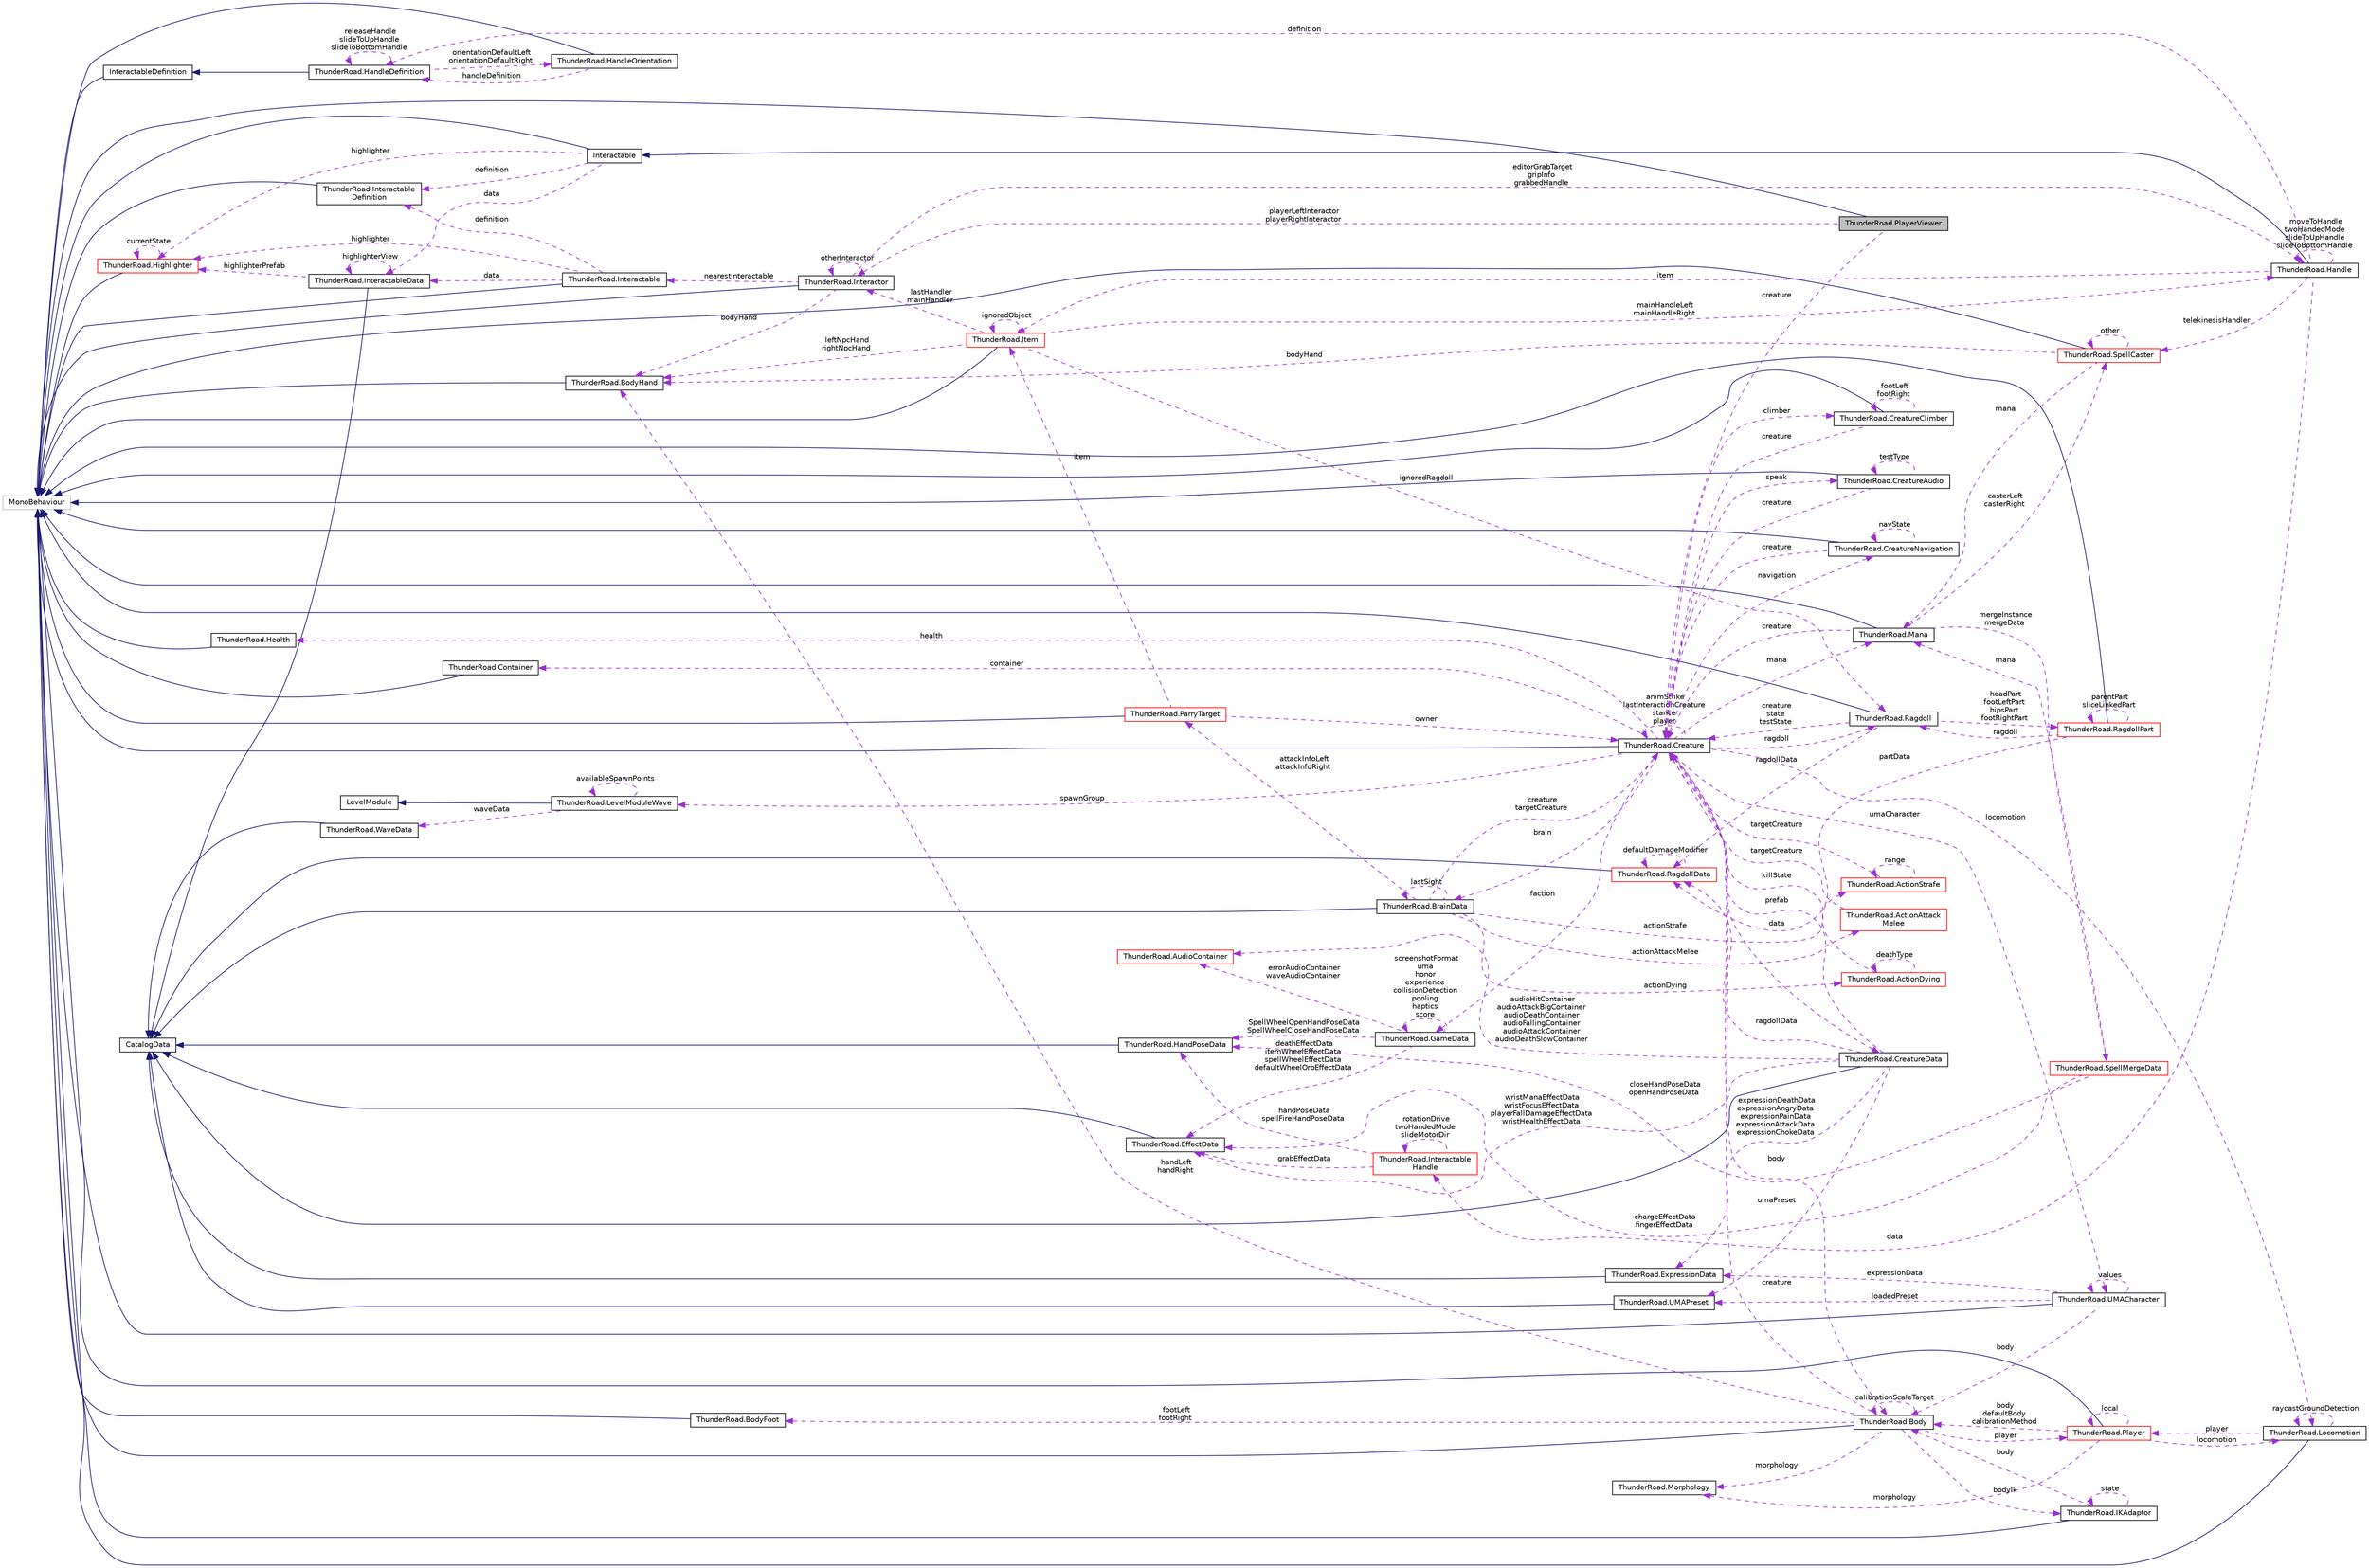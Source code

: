 digraph "ThunderRoad.PlayerViewer"
{
 // LATEX_PDF_SIZE
  edge [fontname="Helvetica",fontsize="10",labelfontname="Helvetica",labelfontsize="10"];
  node [fontname="Helvetica",fontsize="10",shape=record];
  rankdir="LR";
  Node1 [label="ThunderRoad.PlayerViewer",height=0.2,width=0.4,color="black", fillcolor="grey75", style="filled", fontcolor="black",tooltip="Class PlayerViewer. Implements the UnityEngine.MonoBehaviour"];
  Node2 -> Node1 [dir="back",color="midnightblue",fontsize="10",style="solid",fontname="Helvetica"];
  Node2 [label="MonoBehaviour",height=0.2,width=0.4,color="grey75", fillcolor="white", style="filled",tooltip=" "];
  Node3 -> Node1 [dir="back",color="darkorchid3",fontsize="10",style="dashed",label=" playerLeftInteractor\nplayerRightInteractor" ,fontname="Helvetica"];
  Node3 [label="ThunderRoad.Interactor",height=0.2,width=0.4,color="black", fillcolor="white", style="filled",URL="$class_thunder_road_1_1_interactor.html",tooltip="Class Interactor. Implements the UnityEngine.MonoBehaviour"];
  Node2 -> Node3 [dir="back",color="midnightblue",fontsize="10",style="solid",fontname="Helvetica"];
  Node3 -> Node3 [dir="back",color="darkorchid3",fontsize="10",style="dashed",label=" otherInteractor" ,fontname="Helvetica"];
  Node4 -> Node3 [dir="back",color="darkorchid3",fontsize="10",style="dashed",label=" editorGrabTarget\ngripInfo\ngrabbedHandle" ,fontname="Helvetica"];
  Node4 [label="ThunderRoad.Handle",height=0.2,width=0.4,color="black", fillcolor="white", style="filled",URL="$class_thunder_road_1_1_handle.html",tooltip="Class Handle. Implements the ThunderRoad.Interactable"];
  Node5 -> Node4 [dir="back",color="midnightblue",fontsize="10",style="solid",fontname="Helvetica"];
  Node5 [label="Interactable",height=0.2,width=0.4,color="black", fillcolor="white", style="filled",URL="$class_thunder_road_1_1_interactable.html",tooltip="Class Interactable. Implements the UnityEngine.MonoBehaviour"];
  Node2 -> Node5 [dir="back",color="midnightblue",fontsize="10",style="solid",fontname="Helvetica"];
  Node6 -> Node5 [dir="back",color="darkorchid3",fontsize="10",style="dashed",label=" highlighter" ,fontname="Helvetica"];
  Node6 [label="ThunderRoad.Highlighter",height=0.2,width=0.4,color="red", fillcolor="white", style="filled",URL="$class_thunder_road_1_1_highlighter.html",tooltip="Class Highlighter. Implements the UnityEngine.MonoBehaviour"];
  Node2 -> Node6 [dir="back",color="midnightblue",fontsize="10",style="solid",fontname="Helvetica"];
  Node6 -> Node6 [dir="back",color="darkorchid3",fontsize="10",style="dashed",label=" currentState" ,fontname="Helvetica"];
  Node9 -> Node5 [dir="back",color="darkorchid3",fontsize="10",style="dashed",label=" data" ,fontname="Helvetica"];
  Node9 [label="ThunderRoad.InteractableData",height=0.2,width=0.4,color="black", fillcolor="white", style="filled",URL="$class_thunder_road_1_1_interactable_data.html",tooltip="Class InteractableData. Implements the ThunderRoad.CatalogData"];
  Node10 -> Node9 [dir="back",color="midnightblue",fontsize="10",style="solid",fontname="Helvetica"];
  Node10 [label="CatalogData",height=0.2,width=0.4,color="black", fillcolor="white", style="filled",URL="$class_thunder_road_1_1_catalog_data.html",tooltip="Class CatalogData."];
  Node6 -> Node9 [dir="back",color="darkorchid3",fontsize="10",style="dashed",label=" highlighterPrefab" ,fontname="Helvetica"];
  Node9 -> Node9 [dir="back",color="darkorchid3",fontsize="10",style="dashed",label=" highlighterView" ,fontname="Helvetica"];
  Node11 -> Node5 [dir="back",color="darkorchid3",fontsize="10",style="dashed",label=" definition" ,fontname="Helvetica"];
  Node11 [label="ThunderRoad.Interactable\lDefinition",height=0.2,width=0.4,color="black", fillcolor="white", style="filled",URL="$class_thunder_road_1_1_interactable_definition.html",tooltip="Class InteractableDefinition. Implements the UnityEngine.MonoBehaviour"];
  Node2 -> Node11 [dir="back",color="midnightblue",fontsize="10",style="solid",fontname="Helvetica"];
  Node12 -> Node4 [dir="back",color="darkorchid3",fontsize="10",style="dashed",label=" definition" ,fontname="Helvetica"];
  Node12 [label="ThunderRoad.HandleDefinition",height=0.2,width=0.4,color="black", fillcolor="white", style="filled",URL="$class_thunder_road_1_1_handle_definition.html",tooltip="Class HandleDefinition. Implements the ThunderRoad.InteractableDefinition"];
  Node13 -> Node12 [dir="back",color="midnightblue",fontsize="10",style="solid",fontname="Helvetica"];
  Node13 [label="InteractableDefinition",height=0.2,width=0.4,color="black", fillcolor="white", style="filled",URL="$class_thunder_road_1_1_interactable_definition.html",tooltip="Class InteractableDefinition. Implements the UnityEngine.MonoBehaviour"];
  Node2 -> Node13 [dir="back",color="midnightblue",fontsize="10",style="solid",fontname="Helvetica"];
  Node14 -> Node12 [dir="back",color="darkorchid3",fontsize="10",style="dashed",label=" orientationDefaultLeft\norientationDefaultRight" ,fontname="Helvetica"];
  Node14 [label="ThunderRoad.HandleOrientation",height=0.2,width=0.4,color="black", fillcolor="white", style="filled",URL="$class_thunder_road_1_1_handle_orientation.html",tooltip="Class HandleOrientation. Implements the UnityEngine.MonoBehaviour"];
  Node2 -> Node14 [dir="back",color="midnightblue",fontsize="10",style="solid",fontname="Helvetica"];
  Node12 -> Node14 [dir="back",color="darkorchid3",fontsize="10",style="dashed",label=" handleDefinition" ,fontname="Helvetica"];
  Node12 -> Node12 [dir="back",color="darkorchid3",fontsize="10",style="dashed",label=" releaseHandle\nslideToUpHandle\nslideToBottomHandle" ,fontname="Helvetica"];
  Node15 -> Node4 [dir="back",color="darkorchid3",fontsize="10",style="dashed",label=" data" ,fontname="Helvetica"];
  Node15 [label="ThunderRoad.Interactable\lHandle",height=0.2,width=0.4,color="red", fillcolor="white", style="filled",URL="$class_thunder_road_1_1_interactable_handle.html",tooltip="Class InteractableHandle. Implements the ThunderRoad.InteractableData"];
  Node17 -> Node15 [dir="back",color="darkorchid3",fontsize="10",style="dashed",label=" grabEffectData" ,fontname="Helvetica"];
  Node17 [label="ThunderRoad.EffectData",height=0.2,width=0.4,color="black", fillcolor="white", style="filled",URL="$class_thunder_road_1_1_effect_data.html",tooltip="Class EffectData. Implements the ThunderRoad.CatalogData"];
  Node10 -> Node17 [dir="back",color="midnightblue",fontsize="10",style="solid",fontname="Helvetica"];
  Node15 -> Node15 [dir="back",color="darkorchid3",fontsize="10",style="dashed",label=" rotationDrive\ntwoHandedMode\nslideMotorDir" ,fontname="Helvetica"];
  Node18 -> Node15 [dir="back",color="darkorchid3",fontsize="10",style="dashed",label=" handPoseData\nspellFireHandPoseData" ,fontname="Helvetica"];
  Node18 [label="ThunderRoad.HandPoseData",height=0.2,width=0.4,color="black", fillcolor="white", style="filled",URL="$class_thunder_road_1_1_hand_pose_data.html",tooltip="Class HandPoseData. Implements the ThunderRoad.CatalogData"];
  Node10 -> Node18 [dir="back",color="midnightblue",fontsize="10",style="solid",fontname="Helvetica"];
  Node19 -> Node4 [dir="back",color="darkorchid3",fontsize="10",style="dashed",label=" telekinesisHandler" ,fontname="Helvetica"];
  Node19 [label="ThunderRoad.SpellCaster",height=0.2,width=0.4,color="red", fillcolor="white", style="filled",URL="$class_thunder_road_1_1_spell_caster.html",tooltip="Class SpellCaster. Implements the UnityEngine.MonoBehaviour"];
  Node2 -> Node19 [dir="back",color="midnightblue",fontsize="10",style="solid",fontname="Helvetica"];
  Node19 -> Node19 [dir="back",color="darkorchid3",fontsize="10",style="dashed",label=" other" ,fontname="Helvetica"];
  Node26 -> Node19 [dir="back",color="darkorchid3",fontsize="10",style="dashed",label=" mana" ,fontname="Helvetica"];
  Node26 [label="ThunderRoad.Mana",height=0.2,width=0.4,color="black", fillcolor="white", style="filled",URL="$class_thunder_road_1_1_mana.html",tooltip="Class Mana. Implements the UnityEngine.MonoBehaviour"];
  Node2 -> Node26 [dir="back",color="midnightblue",fontsize="10",style="solid",fontname="Helvetica"];
  Node27 -> Node26 [dir="back",color="darkorchid3",fontsize="10",style="dashed",label=" mergeInstance\nmergeData" ,fontname="Helvetica"];
  Node27 [label="ThunderRoad.SpellMergeData",height=0.2,width=0.4,color="red", fillcolor="white", style="filled",URL="$class_thunder_road_1_1_spell_merge_data.html",tooltip="Class SpellMergeData. Implements the ThunderRoad.SpellData"];
  Node17 -> Node27 [dir="back",color="darkorchid3",fontsize="10",style="dashed",label=" chargeEffectData\nfingerEffectData" ,fontname="Helvetica"];
  Node18 -> Node27 [dir="back",color="darkorchid3",fontsize="10",style="dashed",label=" closeHandPoseData\nopenHandPoseData" ,fontname="Helvetica"];
  Node26 -> Node27 [dir="back",color="darkorchid3",fontsize="10",style="dashed",label=" mana" ,fontname="Helvetica"];
  Node19 -> Node26 [dir="back",color="darkorchid3",fontsize="10",style="dashed",label=" casterLeft\ncasterRight" ,fontname="Helvetica"];
  Node28 -> Node26 [dir="back",color="darkorchid3",fontsize="10",style="dashed",label=" creature" ,fontname="Helvetica"];
  Node28 [label="ThunderRoad.Creature",height=0.2,width=0.4,color="black", fillcolor="white", style="filled",URL="$class_thunder_road_1_1_creature.html",tooltip="Class Creature. Implements the UnityEngine.MonoBehaviour"];
  Node2 -> Node28 [dir="back",color="midnightblue",fontsize="10",style="solid",fontname="Helvetica"];
  Node29 -> Node28 [dir="back",color="darkorchid3",fontsize="10",style="dashed",label=" climber" ,fontname="Helvetica"];
  Node29 [label="ThunderRoad.CreatureClimber",height=0.2,width=0.4,color="black", fillcolor="white", style="filled",URL="$class_thunder_road_1_1_creature_climber.html",tooltip="Class CreatureClimber. Implements the UnityEngine.MonoBehaviour"];
  Node2 -> Node29 [dir="back",color="midnightblue",fontsize="10",style="solid",fontname="Helvetica"];
  Node29 -> Node29 [dir="back",color="darkorchid3",fontsize="10",style="dashed",label=" footLeft\nfootRight" ,fontname="Helvetica"];
  Node28 -> Node29 [dir="back",color="darkorchid3",fontsize="10",style="dashed",label=" creature" ,fontname="Helvetica"];
  Node30 -> Node28 [dir="back",color="darkorchid3",fontsize="10",style="dashed",label=" health" ,fontname="Helvetica"];
  Node30 [label="ThunderRoad.Health",height=0.2,width=0.4,color="black", fillcolor="white", style="filled",URL="$class_thunder_road_1_1_health.html",tooltip="Class Health. Implements the UnityEngine.MonoBehaviour"];
  Node2 -> Node30 [dir="back",color="midnightblue",fontsize="10",style="solid",fontname="Helvetica"];
  Node31 -> Node28 [dir="back",color="darkorchid3",fontsize="10",style="dashed",label=" faction" ,fontname="Helvetica"];
  Node31 [label="ThunderRoad.GameData",height=0.2,width=0.4,color="black", fillcolor="white", style="filled",URL="$class_thunder_road_1_1_game_data.html",tooltip="Class GameData."];
  Node31 -> Node31 [dir="back",color="darkorchid3",fontsize="10",style="dashed",label=" screenshotFormat\numa\nhonor\nexperience\ncollisionDetection\npooling\nhaptics\nscore" ,fontname="Helvetica"];
  Node17 -> Node31 [dir="back",color="darkorchid3",fontsize="10",style="dashed",label=" deathEffectData\nitemWheelEffectData\nspellWheelEffectData\ndefaultWheelOrbEffectData" ,fontname="Helvetica"];
  Node18 -> Node31 [dir="back",color="darkorchid3",fontsize="10",style="dashed",label=" SpellWheelOpenHandPoseData\nSpellWheelCloseHandPoseData" ,fontname="Helvetica"];
  Node24 -> Node31 [dir="back",color="darkorchid3",fontsize="10",style="dashed",label=" errorAudioContainer\nwaveAudioContainer" ,fontname="Helvetica"];
  Node24 [label="ThunderRoad.AudioContainer",height=0.2,width=0.4,color="red", fillcolor="white", style="filled",URL="$class_thunder_road_1_1_audio_container.html",tooltip="Class AudioContainer. Implements the UnityEngine.ScriptableObject"];
  Node32 -> Node28 [dir="back",color="darkorchid3",fontsize="10",style="dashed",label=" spawnGroup" ,fontname="Helvetica"];
  Node32 [label="ThunderRoad.LevelModuleWave",height=0.2,width=0.4,color="black", fillcolor="white", style="filled",URL="$class_thunder_road_1_1_level_module_wave.html",tooltip="Class LevelModuleWave. Implements the ThunderRoad.LevelModule"];
  Node33 -> Node32 [dir="back",color="midnightblue",fontsize="10",style="solid",fontname="Helvetica"];
  Node33 [label="LevelModule",height=0.2,width=0.4,color="black", fillcolor="white", style="filled",URL="$class_thunder_road_1_1_level_module.html",tooltip="Class LevelModule."];
  Node32 -> Node32 [dir="back",color="darkorchid3",fontsize="10",style="dashed",label=" availableSpawnPoints" ,fontname="Helvetica"];
  Node34 -> Node32 [dir="back",color="darkorchid3",fontsize="10",style="dashed",label=" waveData" ,fontname="Helvetica"];
  Node34 [label="ThunderRoad.WaveData",height=0.2,width=0.4,color="black", fillcolor="white", style="filled",URL="$class_thunder_road_1_1_wave_data.html",tooltip="Class WaveData. Implements the ThunderRoad.CatalogData"];
  Node10 -> Node34 [dir="back",color="midnightblue",fontsize="10",style="solid",fontname="Helvetica"];
  Node35 -> Node28 [dir="back",color="darkorchid3",fontsize="10",style="dashed",label=" data" ,fontname="Helvetica"];
  Node35 [label="ThunderRoad.CreatureData",height=0.2,width=0.4,color="black", fillcolor="white", style="filled",URL="$class_thunder_road_1_1_creature_data.html",tooltip="Class CreatureData. Implements the ThunderRoad.CatalogData"];
  Node10 -> Node35 [dir="back",color="midnightblue",fontsize="10",style="solid",fontname="Helvetica"];
  Node36 -> Node35 [dir="back",color="darkorchid3",fontsize="10",style="dashed",label=" ragdollData" ,fontname="Helvetica"];
  Node36 [label="ThunderRoad.RagdollData",height=0.2,width=0.4,color="red", fillcolor="white", style="filled",URL="$class_thunder_road_1_1_ragdoll_data.html",tooltip="Class RagdollData. Implements the ThunderRoad.CatalogData"];
  Node10 -> Node36 [dir="back",color="midnightblue",fontsize="10",style="solid",fontname="Helvetica"];
  Node36 -> Node36 [dir="back",color="darkorchid3",fontsize="10",style="dashed",label=" defaultDamageModifier" ,fontname="Helvetica"];
  Node17 -> Node35 [dir="back",color="darkorchid3",fontsize="10",style="dashed",label=" wristManaEffectData\nwristFocusEffectData\nplayerFallDamageEffectData\nwristHealthEffectData" ,fontname="Helvetica"];
  Node38 -> Node35 [dir="back",color="darkorchid3",fontsize="10",style="dashed",label=" umaPreset" ,fontname="Helvetica"];
  Node38 [label="ThunderRoad.UMAPreset",height=0.2,width=0.4,color="black", fillcolor="white", style="filled",URL="$class_thunder_road_1_1_u_m_a_preset.html",tooltip="Class UMAPreset. Implements the ThunderRoad.CatalogData"];
  Node10 -> Node38 [dir="back",color="midnightblue",fontsize="10",style="solid",fontname="Helvetica"];
  Node24 -> Node35 [dir="back",color="darkorchid3",fontsize="10",style="dashed",label=" audioHitContainer\naudioAttackBigContainer\naudioDeathContainer\naudioFallingContainer\naudioAttackContainer\naudioDeathSlowContainer" ,fontname="Helvetica"];
  Node39 -> Node35 [dir="back",color="darkorchid3",fontsize="10",style="dashed",label=" expressionDeathData\nexpressionAngryData\nexpressionPainData\nexpressionAttackData\nexpressionChokeData" ,fontname="Helvetica"];
  Node39 [label="ThunderRoad.ExpressionData",height=0.2,width=0.4,color="black", fillcolor="white", style="filled",URL="$class_thunder_road_1_1_expression_data.html",tooltip="Class ExpressionData. Implements the ThunderRoad.CatalogData"];
  Node10 -> Node39 [dir="back",color="midnightblue",fontsize="10",style="solid",fontname="Helvetica"];
  Node28 -> Node35 [dir="back",color="darkorchid3",fontsize="10",style="dashed",label=" prefab" ,fontname="Helvetica"];
  Node40 -> Node28 [dir="back",color="darkorchid3",fontsize="10",style="dashed",label=" locomotion" ,fontname="Helvetica"];
  Node40 [label="ThunderRoad.Locomotion",height=0.2,width=0.4,color="black", fillcolor="white", style="filled",URL="$class_thunder_road_1_1_locomotion.html",tooltip="Class Locomotion. Implements the UnityEngine.MonoBehaviour"];
  Node2 -> Node40 [dir="back",color="midnightblue",fontsize="10",style="solid",fontname="Helvetica"];
  Node41 -> Node40 [dir="back",color="darkorchid3",fontsize="10",style="dashed",label=" player" ,fontname="Helvetica"];
  Node41 [label="ThunderRoad.Player",height=0.2,width=0.4,color="red", fillcolor="white", style="filled",URL="$class_thunder_road_1_1_player.html",tooltip="Class Player. Implements the UnityEngine.MonoBehaviour"];
  Node2 -> Node41 [dir="back",color="midnightblue",fontsize="10",style="solid",fontname="Helvetica"];
  Node41 -> Node41 [dir="back",color="darkorchid3",fontsize="10",style="dashed",label=" local" ,fontname="Helvetica"];
  Node74 -> Node41 [dir="back",color="darkorchid3",fontsize="10",style="dashed",label=" morphology" ,fontname="Helvetica"];
  Node74 [label="ThunderRoad.Morphology",height=0.2,width=0.4,color="black", fillcolor="white", style="filled",URL="$class_thunder_road_1_1_morphology.html",tooltip="Class Morphology."];
  Node40 -> Node41 [dir="back",color="darkorchid3",fontsize="10",style="dashed",label=" locomotion" ,fontname="Helvetica"];
  Node76 -> Node41 [dir="back",color="darkorchid3",fontsize="10",style="dashed",label=" body\ndefaultBody\ncalibrationMethod" ,fontname="Helvetica"];
  Node76 [label="ThunderRoad.Body",height=0.2,width=0.4,color="black", fillcolor="white", style="filled",URL="$class_thunder_road_1_1_body.html",tooltip="Class Body. Implements the UnityEngine.MonoBehaviour"];
  Node2 -> Node76 [dir="back",color="midnightblue",fontsize="10",style="solid",fontname="Helvetica"];
  Node41 -> Node76 [dir="back",color="darkorchid3",fontsize="10",style="dashed",label=" player" ,fontname="Helvetica"];
  Node74 -> Node76 [dir="back",color="darkorchid3",fontsize="10",style="dashed",label=" morphology" ,fontname="Helvetica"];
  Node77 -> Node76 [dir="back",color="darkorchid3",fontsize="10",style="dashed",label=" bodyIk" ,fontname="Helvetica"];
  Node77 [label="ThunderRoad.IKAdaptor",height=0.2,width=0.4,color="black", fillcolor="white", style="filled",URL="$class_thunder_road_1_1_i_k_adaptor.html",tooltip="Class IKAdaptor. Implements the UnityEngine.MonoBehaviour"];
  Node2 -> Node77 [dir="back",color="midnightblue",fontsize="10",style="solid",fontname="Helvetica"];
  Node77 -> Node77 [dir="back",color="darkorchid3",fontsize="10",style="dashed",label=" state" ,fontname="Helvetica"];
  Node76 -> Node77 [dir="back",color="darkorchid3",fontsize="10",style="dashed",label=" body" ,fontname="Helvetica"];
  Node76 -> Node76 [dir="back",color="darkorchid3",fontsize="10",style="dashed",label=" calibrationScaleTarget" ,fontname="Helvetica"];
  Node28 -> Node76 [dir="back",color="darkorchid3",fontsize="10",style="dashed",label=" creature" ,fontname="Helvetica"];
  Node67 -> Node76 [dir="back",color="darkorchid3",fontsize="10",style="dashed",label=" handLeft\nhandRight" ,fontname="Helvetica"];
  Node67 [label="ThunderRoad.BodyHand",height=0.2,width=0.4,color="black", fillcolor="white", style="filled",URL="$class_thunder_road_1_1_body_hand.html",tooltip="Class BodyHand. Implements the UnityEngine.MonoBehaviour"];
  Node2 -> Node67 [dir="back",color="midnightblue",fontsize="10",style="solid",fontname="Helvetica"];
  Node78 -> Node76 [dir="back",color="darkorchid3",fontsize="10",style="dashed",label=" footLeft\nfootRight" ,fontname="Helvetica"];
  Node78 [label="ThunderRoad.BodyFoot",height=0.2,width=0.4,color="black", fillcolor="white", style="filled",URL="$class_thunder_road_1_1_body_foot.html",tooltip="Class BodyFoot. Implements the UnityEngine.MonoBehaviour"];
  Node2 -> Node78 [dir="back",color="midnightblue",fontsize="10",style="solid",fontname="Helvetica"];
  Node40 -> Node40 [dir="back",color="darkorchid3",fontsize="10",style="dashed",label=" raycastGroundDetection" ,fontname="Helvetica"];
  Node46 -> Node28 [dir="back",color="darkorchid3",fontsize="10",style="dashed",label=" ragdoll" ,fontname="Helvetica"];
  Node46 [label="ThunderRoad.Ragdoll",height=0.2,width=0.4,color="black", fillcolor="white", style="filled",URL="$class_thunder_road_1_1_ragdoll.html",tooltip="Class Ragdoll. Implements the UnityEngine.MonoBehaviour"];
  Node2 -> Node46 [dir="back",color="midnightblue",fontsize="10",style="solid",fontname="Helvetica"];
  Node36 -> Node46 [dir="back",color="darkorchid3",fontsize="10",style="dashed",label=" ragdollData" ,fontname="Helvetica"];
  Node47 -> Node46 [dir="back",color="darkorchid3",fontsize="10",style="dashed",label=" headPart\nfootLeftPart\nhipsPart\nfootRightPart" ,fontname="Helvetica"];
  Node47 [label="ThunderRoad.RagdollPart",height=0.2,width=0.4,color="red", fillcolor="white", style="filled",URL="$class_thunder_road_1_1_ragdoll_part.html",tooltip="Class RagdollPart. Implements the UnityEngine.MonoBehaviour"];
  Node2 -> Node47 [dir="back",color="midnightblue",fontsize="10",style="solid",fontname="Helvetica"];
  Node36 -> Node47 [dir="back",color="darkorchid3",fontsize="10",style="dashed",label=" partData" ,fontname="Helvetica"];
  Node47 -> Node47 [dir="back",color="darkorchid3",fontsize="10",style="dashed",label=" parentPart\nsliceLinkedPart" ,fontname="Helvetica"];
  Node46 -> Node47 [dir="back",color="darkorchid3",fontsize="10",style="dashed",label=" ragdoll" ,fontname="Helvetica"];
  Node28 -> Node46 [dir="back",color="darkorchid3",fontsize="10",style="dashed",label=" creature\nstate\ntestState" ,fontname="Helvetica"];
  Node76 -> Node28 [dir="back",color="darkorchid3",fontsize="10",style="dashed",label=" body" ,fontname="Helvetica"];
  Node80 -> Node28 [dir="back",color="darkorchid3",fontsize="10",style="dashed",label=" speak" ,fontname="Helvetica"];
  Node80 [label="ThunderRoad.CreatureAudio",height=0.2,width=0.4,color="black", fillcolor="white", style="filled",URL="$class_thunder_road_1_1_creature_audio.html",tooltip="Class CreatureAudio. Implements the UnityEngine.MonoBehaviour"];
  Node2 -> Node80 [dir="back",color="midnightblue",fontsize="10",style="solid",fontname="Helvetica"];
  Node80 -> Node80 [dir="back",color="darkorchid3",fontsize="10",style="dashed",label=" testType" ,fontname="Helvetica"];
  Node28 -> Node80 [dir="back",color="darkorchid3",fontsize="10",style="dashed",label=" creature" ,fontname="Helvetica"];
  Node28 -> Node28 [dir="back",color="darkorchid3",fontsize="10",style="dashed",label=" animStrike\nlastInteractionCreature\nstance\nplayer" ,fontname="Helvetica"];
  Node26 -> Node28 [dir="back",color="darkorchid3",fontsize="10",style="dashed",label=" mana" ,fontname="Helvetica"];
  Node81 -> Node28 [dir="back",color="darkorchid3",fontsize="10",style="dashed",label=" umaCharacter" ,fontname="Helvetica"];
  Node81 [label="ThunderRoad.UMACharacter",height=0.2,width=0.4,color="black", fillcolor="white", style="filled",URL="$class_thunder_road_1_1_u_m_a_character.html",tooltip="Class UMACharacter. Implements the UnityEngine.MonoBehaviour"];
  Node2 -> Node81 [dir="back",color="midnightblue",fontsize="10",style="solid",fontname="Helvetica"];
  Node38 -> Node81 [dir="back",color="darkorchid3",fontsize="10",style="dashed",label=" loadedPreset" ,fontname="Helvetica"];
  Node76 -> Node81 [dir="back",color="darkorchid3",fontsize="10",style="dashed",label=" body" ,fontname="Helvetica"];
  Node39 -> Node81 [dir="back",color="darkorchid3",fontsize="10",style="dashed",label=" expressionData" ,fontname="Helvetica"];
  Node81 -> Node81 [dir="back",color="darkorchid3",fontsize="10",style="dashed",label=" values" ,fontname="Helvetica"];
  Node82 -> Node28 [dir="back",color="darkorchid3",fontsize="10",style="dashed",label=" container" ,fontname="Helvetica"];
  Node82 [label="ThunderRoad.Container",height=0.2,width=0.4,color="black", fillcolor="white", style="filled",URL="$class_thunder_road_1_1_container.html",tooltip="Class Container. Implements the UnityEngine.MonoBehaviour"];
  Node2 -> Node82 [dir="back",color="midnightblue",fontsize="10",style="solid",fontname="Helvetica"];
  Node83 -> Node28 [dir="back",color="darkorchid3",fontsize="10",style="dashed",label=" brain" ,fontname="Helvetica"];
  Node83 [label="ThunderRoad.BrainData",height=0.2,width=0.4,color="black", fillcolor="white", style="filled",URL="$class_thunder_road_1_1_brain_data.html",tooltip="Class BrainData. Implements the ThunderRoad.CatalogData"];
  Node10 -> Node83 [dir="back",color="midnightblue",fontsize="10",style="solid",fontname="Helvetica"];
  Node84 -> Node83 [dir="back",color="darkorchid3",fontsize="10",style="dashed",label=" actionDying" ,fontname="Helvetica"];
  Node84 [label="ThunderRoad.ActionDying",height=0.2,width=0.4,color="red", fillcolor="white", style="filled",URL="$class_thunder_road_1_1_action_dying.html",tooltip="Class ActionDying. Implements the ThunderRoad.Action"];
  Node84 -> Node84 [dir="back",color="darkorchid3",fontsize="10",style="dashed",label=" deathType" ,fontname="Helvetica"];
  Node28 -> Node84 [dir="back",color="darkorchid3",fontsize="10",style="dashed",label=" killState" ,fontname="Helvetica"];
  Node87 -> Node83 [dir="back",color="darkorchid3",fontsize="10",style="dashed",label=" attackInfoLeft\nattackInfoRight" ,fontname="Helvetica"];
  Node87 [label="ThunderRoad.ParryTarget",height=0.2,width=0.4,color="red", fillcolor="white", style="filled",URL="$class_thunder_road_1_1_parry_target.html",tooltip="Class ParryTarget. Implements the UnityEngine.MonoBehaviour"];
  Node2 -> Node87 [dir="back",color="midnightblue",fontsize="10",style="solid",fontname="Helvetica"];
  Node28 -> Node87 [dir="back",color="darkorchid3",fontsize="10",style="dashed",label=" owner" ,fontname="Helvetica"];
  Node43 -> Node87 [dir="back",color="darkorchid3",fontsize="10",style="dashed",label=" item" ,fontname="Helvetica"];
  Node43 [label="ThunderRoad.Item",height=0.2,width=0.4,color="red", fillcolor="white", style="filled",URL="$class_thunder_road_1_1_item.html",tooltip="Class Item. Implements the UnityEngine.MonoBehaviour"];
  Node2 -> Node43 [dir="back",color="midnightblue",fontsize="10",style="solid",fontname="Helvetica"];
  Node3 -> Node43 [dir="back",color="darkorchid3",fontsize="10",style="dashed",label=" lastHandler\nmainHandler" ,fontname="Helvetica"];
  Node46 -> Node43 [dir="back",color="darkorchid3",fontsize="10",style="dashed",label=" ignoredRagdoll" ,fontname="Helvetica"];
  Node4 -> Node43 [dir="back",color="darkorchid3",fontsize="10",style="dashed",label=" mainHandleLeft\nmainHandleRight" ,fontname="Helvetica"];
  Node43 -> Node43 [dir="back",color="darkorchid3",fontsize="10",style="dashed",label=" ignoredObject" ,fontname="Helvetica"];
  Node67 -> Node43 [dir="back",color="darkorchid3",fontsize="10",style="dashed",label=" leftNpcHand\nrightNpcHand" ,fontname="Helvetica"];
  Node89 -> Node83 [dir="back",color="darkorchid3",fontsize="10",style="dashed",label=" actionAttackMelee" ,fontname="Helvetica"];
  Node89 [label="ThunderRoad.ActionAttack\lMelee",height=0.2,width=0.4,color="red", fillcolor="white", style="filled",URL="$class_thunder_road_1_1_action_attack_melee.html",tooltip="Class ActionAttackMelee. Implements the ThunderRoad.Action"];
  Node28 -> Node89 [dir="back",color="darkorchid3",fontsize="10",style="dashed",label=" targetCreature" ,fontname="Helvetica"];
  Node28 -> Node83 [dir="back",color="darkorchid3",fontsize="10",style="dashed",label=" creature\ntargetCreature" ,fontname="Helvetica"];
  Node83 -> Node83 [dir="back",color="darkorchid3",fontsize="10",style="dashed",label=" lastSight" ,fontname="Helvetica"];
  Node90 -> Node83 [dir="back",color="darkorchid3",fontsize="10",style="dashed",label=" actionStrafe" ,fontname="Helvetica"];
  Node90 [label="ThunderRoad.ActionStrafe",height=0.2,width=0.4,color="red", fillcolor="white", style="filled",URL="$class_thunder_road_1_1_action_strafe.html",tooltip="Class ActionStrafe. Implements the ThunderRoad.Action"];
  Node28 -> Node90 [dir="back",color="darkorchid3",fontsize="10",style="dashed",label=" targetCreature" ,fontname="Helvetica"];
  Node90 -> Node90 [dir="back",color="darkorchid3",fontsize="10",style="dashed",label=" range" ,fontname="Helvetica"];
  Node91 -> Node28 [dir="back",color="darkorchid3",fontsize="10",style="dashed",label=" navigation" ,fontname="Helvetica"];
  Node91 [label="ThunderRoad.CreatureNavigation",height=0.2,width=0.4,color="black", fillcolor="white", style="filled",URL="$class_thunder_road_1_1_creature_navigation.html",tooltip="Class CreatureNavigation. Implements the UnityEngine.MonoBehaviour"];
  Node2 -> Node91 [dir="back",color="midnightblue",fontsize="10",style="solid",fontname="Helvetica"];
  Node28 -> Node91 [dir="back",color="darkorchid3",fontsize="10",style="dashed",label=" creature" ,fontname="Helvetica"];
  Node91 -> Node91 [dir="back",color="darkorchid3",fontsize="10",style="dashed",label=" navState" ,fontname="Helvetica"];
  Node67 -> Node19 [dir="back",color="darkorchid3",fontsize="10",style="dashed",label=" bodyHand" ,fontname="Helvetica"];
  Node4 -> Node4 [dir="back",color="darkorchid3",fontsize="10",style="dashed",label=" moveToHandle\ntwoHandedMode\nslideToUpHandle\nslideToBottomHandle" ,fontname="Helvetica"];
  Node43 -> Node4 [dir="back",color="darkorchid3",fontsize="10",style="dashed",label=" item" ,fontname="Helvetica"];
  Node93 -> Node3 [dir="back",color="darkorchid3",fontsize="10",style="dashed",label=" nearestInteractable" ,fontname="Helvetica"];
  Node93 [label="ThunderRoad.Interactable",height=0.2,width=0.4,color="black", fillcolor="white", style="filled",URL="$class_thunder_road_1_1_interactable.html",tooltip="Class Interactable. Implements the UnityEngine.MonoBehaviour"];
  Node2 -> Node93 [dir="back",color="midnightblue",fontsize="10",style="solid",fontname="Helvetica"];
  Node6 -> Node93 [dir="back",color="darkorchid3",fontsize="10",style="dashed",label=" highlighter" ,fontname="Helvetica"];
  Node9 -> Node93 [dir="back",color="darkorchid3",fontsize="10",style="dashed",label=" data" ,fontname="Helvetica"];
  Node11 -> Node93 [dir="back",color="darkorchid3",fontsize="10",style="dashed",label=" definition" ,fontname="Helvetica"];
  Node67 -> Node3 [dir="back",color="darkorchid3",fontsize="10",style="dashed",label=" bodyHand" ,fontname="Helvetica"];
  Node28 -> Node1 [dir="back",color="darkorchid3",fontsize="10",style="dashed",label=" creature" ,fontname="Helvetica"];
}
